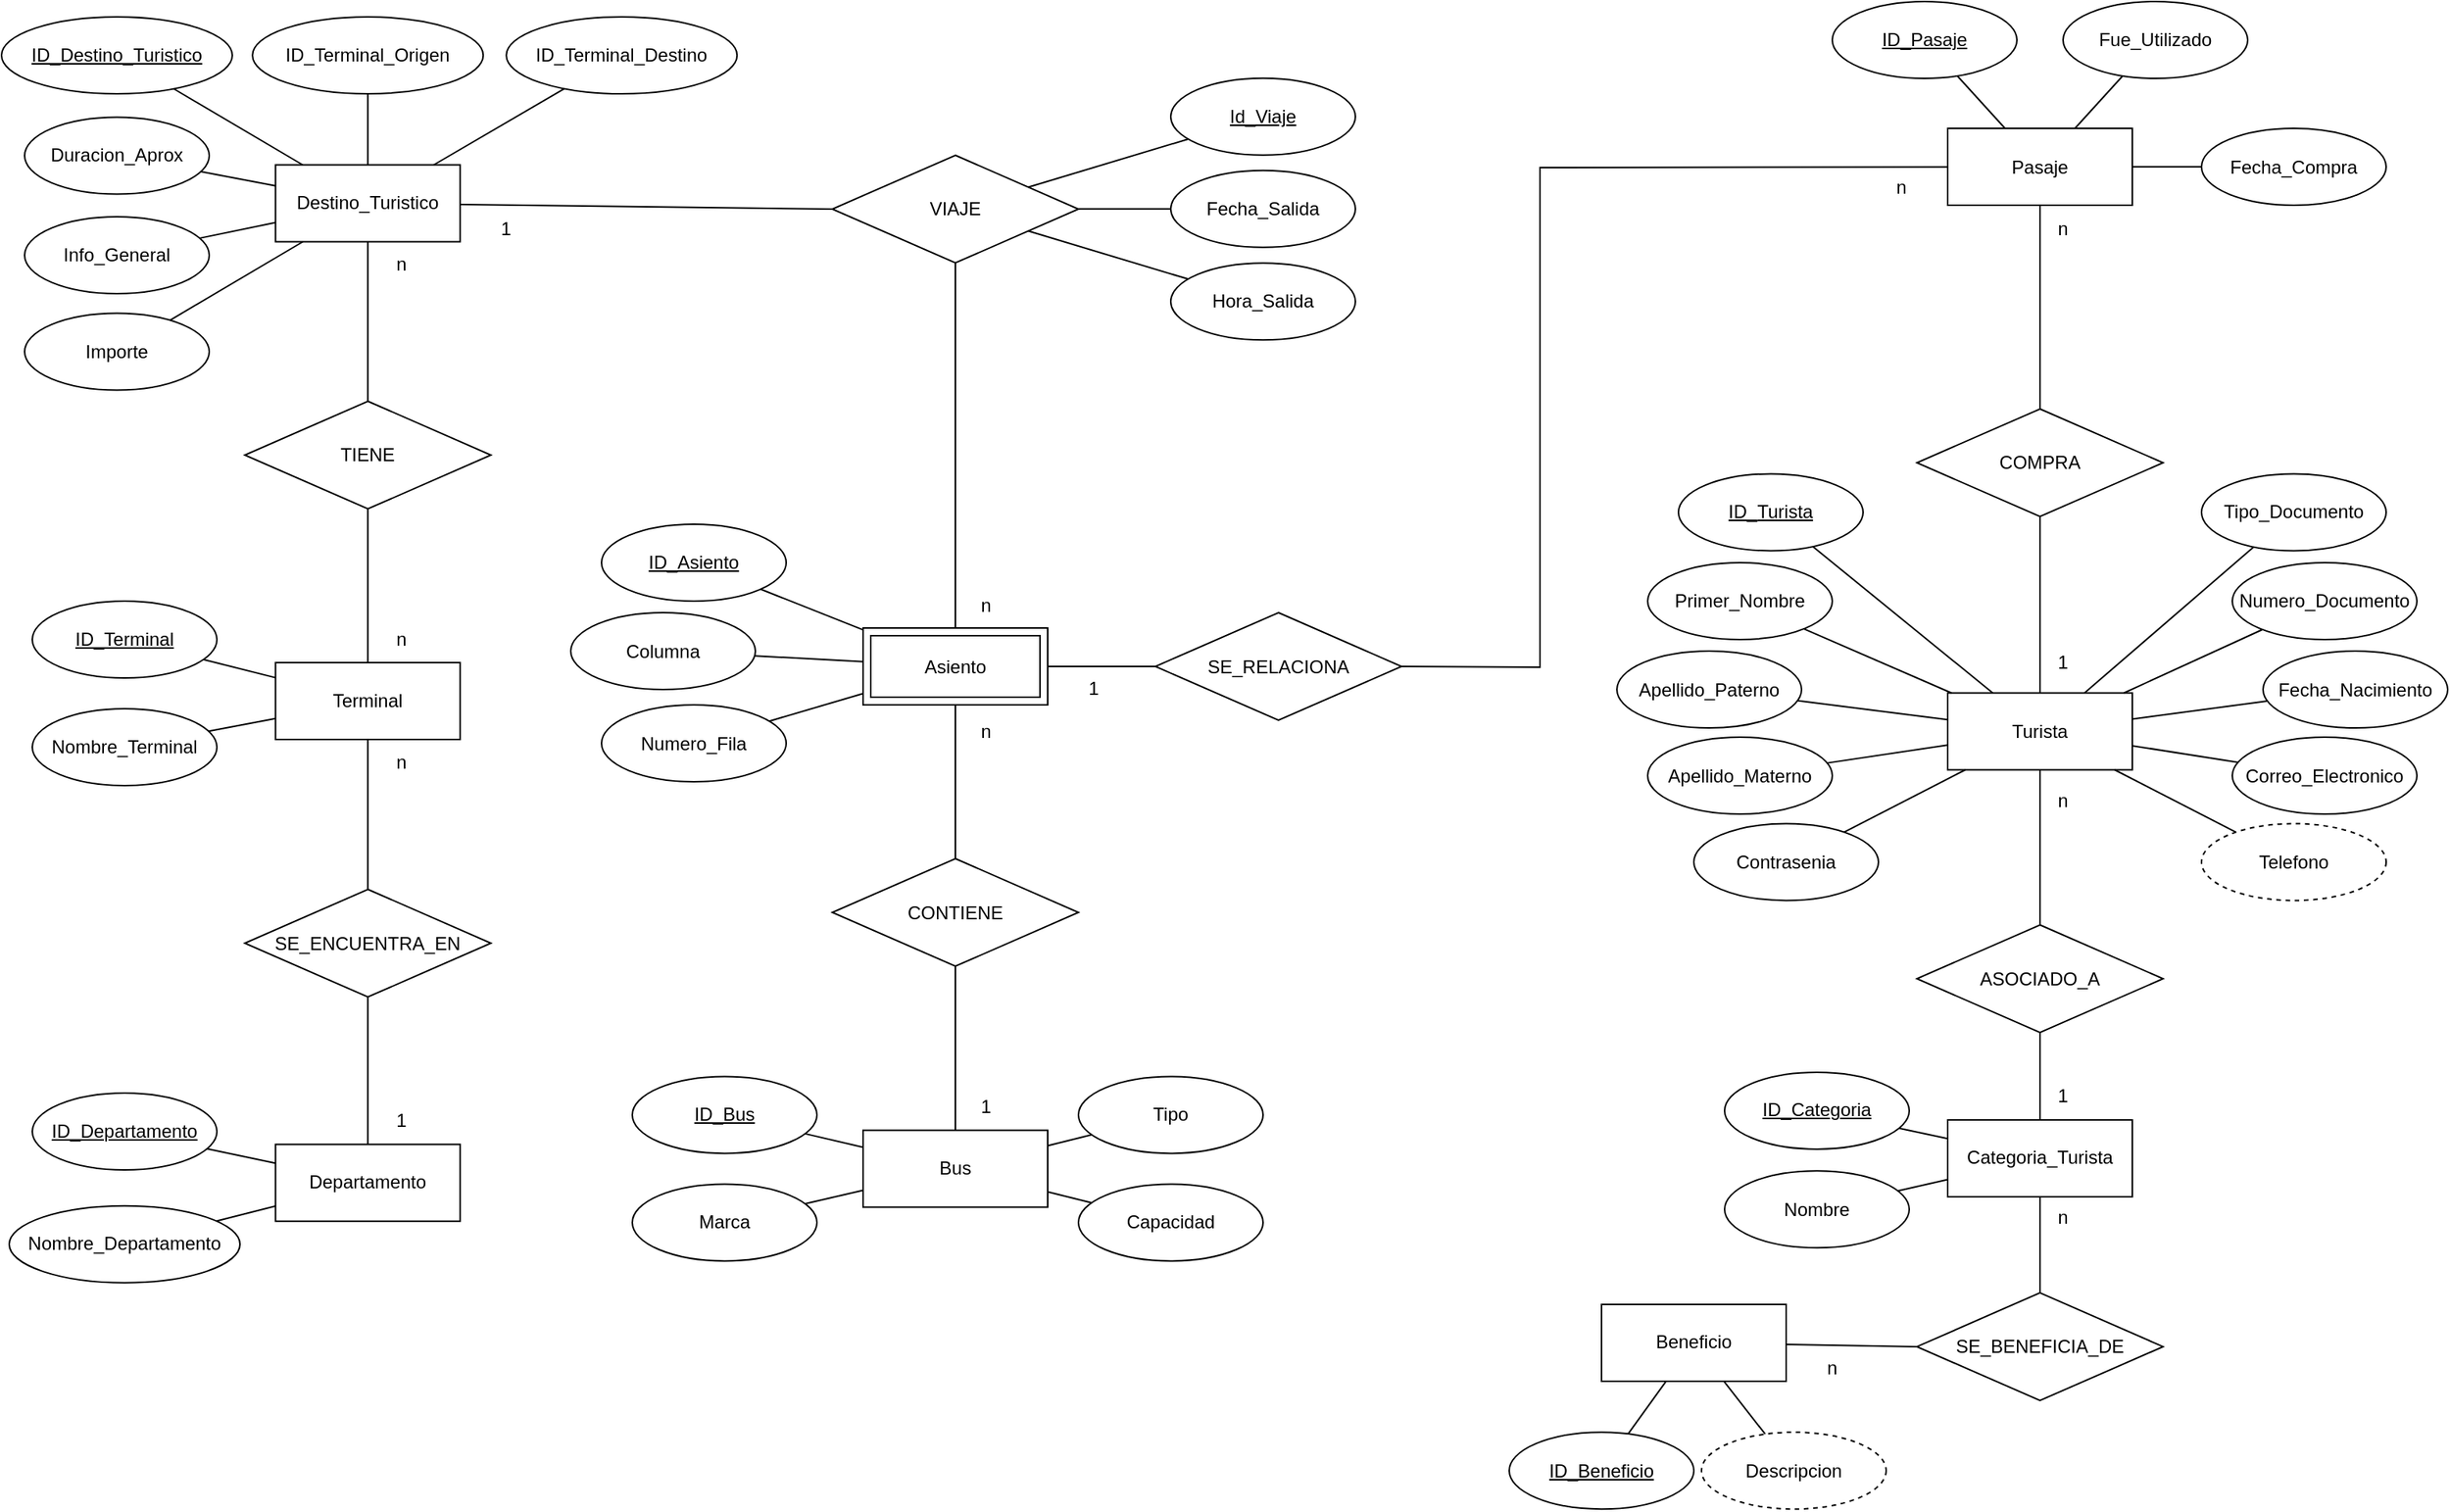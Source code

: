 <mxfile version="24.7.17">
  <diagram name="Page-1" id="mSH0QAg9bjCCCG-LfDNZ">
    <mxGraphModel dx="943" dy="1045" grid="1" gridSize="10" guides="1" tooltips="1" connect="1" arrows="1" fold="1" page="1" pageScale="1" pageWidth="850" pageHeight="1100" math="0" shadow="0">
      <root>
        <mxCell id="0" />
        <mxCell id="1" parent="0" />
        <mxCell id="GE6FvVAKaBgYsRIhtcIL-1" value="Turista" style="whiteSpace=wrap;html=1;align=center;" parent="1" vertex="1">
          <mxGeometry x="2135" y="469.75" width="120" height="50" as="geometry" />
        </mxCell>
        <mxCell id="GE6FvVAKaBgYsRIhtcIL-2" value="&lt;u&gt;ID_&lt;/u&gt;&lt;u style=&quot;background-color: initial;&quot;&gt;Turista&lt;/u&gt;" style="ellipse;whiteSpace=wrap;html=1;align=center;" parent="1" vertex="1">
          <mxGeometry x="1960" y="327.25" width="120" height="50" as="geometry" />
        </mxCell>
        <mxCell id="GE6FvVAKaBgYsRIhtcIL-3" value="" style="endArrow=none;html=1;rounded=0;" parent="1" source="GE6FvVAKaBgYsRIhtcIL-1" target="GE6FvVAKaBgYsRIhtcIL-2" edge="1">
          <mxGeometry width="50" height="50" relative="1" as="geometry">
            <mxPoint x="2000" y="577.25" as="sourcePoint" />
            <mxPoint x="2050" y="527.25" as="targetPoint" />
          </mxGeometry>
        </mxCell>
        <mxCell id="GE6FvVAKaBgYsRIhtcIL-4" value="Primer_Nombre" style="ellipse;whiteSpace=wrap;html=1;align=center;" parent="1" vertex="1">
          <mxGeometry x="1940" y="385" width="120" height="50" as="geometry" />
        </mxCell>
        <mxCell id="GE6FvVAKaBgYsRIhtcIL-5" value="" style="endArrow=none;html=1;rounded=0;" parent="1" source="GE6FvVAKaBgYsRIhtcIL-4" target="GE6FvVAKaBgYsRIhtcIL-1" edge="1">
          <mxGeometry width="50" height="50" relative="1" as="geometry">
            <mxPoint x="2030" y="617.25" as="sourcePoint" />
            <mxPoint x="2080" y="567.25" as="targetPoint" />
          </mxGeometry>
        </mxCell>
        <mxCell id="GE6FvVAKaBgYsRIhtcIL-6" value="Apellido_Paterno" style="ellipse;whiteSpace=wrap;html=1;align=center;" parent="1" vertex="1">
          <mxGeometry x="1920" y="442.5" width="120" height="50" as="geometry" />
        </mxCell>
        <mxCell id="GE6FvVAKaBgYsRIhtcIL-7" value="" style="endArrow=none;html=1;rounded=0;" parent="1" source="GE6FvVAKaBgYsRIhtcIL-6" target="GE6FvVAKaBgYsRIhtcIL-1" edge="1">
          <mxGeometry width="50" height="50" relative="1" as="geometry">
            <mxPoint x="2030" y="747.25" as="sourcePoint" />
            <mxPoint x="2160" y="656.25" as="targetPoint" />
          </mxGeometry>
        </mxCell>
        <mxCell id="GE6FvVAKaBgYsRIhtcIL-8" value="&lt;span style=&quot;background-color: initial;&quot;&gt;Apellido_Materno&lt;/span&gt;" style="ellipse;whiteSpace=wrap;html=1;align=center;" parent="1" vertex="1">
          <mxGeometry x="1940" y="498.5" width="120" height="50" as="geometry" />
        </mxCell>
        <mxCell id="GE6FvVAKaBgYsRIhtcIL-9" value="" style="endArrow=none;html=1;rounded=0;" parent="1" source="GE6FvVAKaBgYsRIhtcIL-8" target="GE6FvVAKaBgYsRIhtcIL-1" edge="1">
          <mxGeometry width="50" height="50" relative="1" as="geometry">
            <mxPoint x="2030" y="797.25" as="sourcePoint" />
            <mxPoint x="2160" y="590.25" as="targetPoint" />
          </mxGeometry>
        </mxCell>
        <mxCell id="GE6FvVAKaBgYsRIhtcIL-10" value="&lt;span style=&quot;background-color: initial;&quot;&gt;Tipo_Documento&lt;/span&gt;" style="ellipse;whiteSpace=wrap;html=1;align=center;" parent="1" vertex="1">
          <mxGeometry x="2300" y="327.25" width="120" height="50" as="geometry" />
        </mxCell>
        <mxCell id="GE6FvVAKaBgYsRIhtcIL-11" value="" style="endArrow=none;html=1;rounded=0;" parent="1" source="GE6FvVAKaBgYsRIhtcIL-10" target="GE6FvVAKaBgYsRIhtcIL-1" edge="1">
          <mxGeometry width="50" height="50" relative="1" as="geometry">
            <mxPoint x="2030" y="851.25" as="sourcePoint" />
            <mxPoint x="2160" y="607.25" as="targetPoint" />
          </mxGeometry>
        </mxCell>
        <mxCell id="GE6FvVAKaBgYsRIhtcIL-12" value="&lt;span style=&quot;background-color: initial;&quot;&gt;Numero_&lt;/span&gt;&lt;span style=&quot;background-color: initial;&quot;&gt;Documento&lt;/span&gt;" style="ellipse;whiteSpace=wrap;html=1;align=center;" parent="1" vertex="1">
          <mxGeometry x="2320" y="385" width="120" height="50" as="geometry" />
        </mxCell>
        <mxCell id="GE6FvVAKaBgYsRIhtcIL-13" value="" style="endArrow=none;html=1;rounded=0;" parent="1" source="GE6FvVAKaBgYsRIhtcIL-12" target="GE6FvVAKaBgYsRIhtcIL-1" edge="1">
          <mxGeometry width="50" height="50" relative="1" as="geometry">
            <mxPoint x="2040" y="911.25" as="sourcePoint" />
            <mxPoint x="2187" y="617.25" as="targetPoint" />
          </mxGeometry>
        </mxCell>
        <mxCell id="GE6FvVAKaBgYsRIhtcIL-14" value="Fecha_Nacimiento" style="ellipse;whiteSpace=wrap;html=1;align=center;" parent="1" vertex="1">
          <mxGeometry x="2340" y="442.5" width="120" height="50" as="geometry" />
        </mxCell>
        <mxCell id="GE6FvVAKaBgYsRIhtcIL-15" value="" style="endArrow=none;html=1;rounded=0;" parent="1" source="GE6FvVAKaBgYsRIhtcIL-14" target="GE6FvVAKaBgYsRIhtcIL-1" edge="1">
          <mxGeometry width="50" height="50" relative="1" as="geometry">
            <mxPoint x="2060" y="971.25" as="sourcePoint" />
            <mxPoint x="2209" y="617.25" as="targetPoint" />
          </mxGeometry>
        </mxCell>
        <mxCell id="GE6FvVAKaBgYsRIhtcIL-16" value="" style="endArrow=none;html=1;rounded=0;" parent="1" source="GE6FvVAKaBgYsRIhtcIL-17" target="GE6FvVAKaBgYsRIhtcIL-1" edge="1">
          <mxGeometry width="50" height="50" relative="1" as="geometry">
            <mxPoint x="2130" y="762.25" as="sourcePoint" />
            <mxPoint x="2263" y="567.25" as="targetPoint" />
          </mxGeometry>
        </mxCell>
        <mxCell id="GE6FvVAKaBgYsRIhtcIL-17" value="Correo_&lt;span style=&quot;background-color: initial;&quot;&gt;Electronico&lt;/span&gt;" style="ellipse;whiteSpace=wrap;html=1;align=center;" parent="1" vertex="1">
          <mxGeometry x="2320" y="498.5" width="120" height="50" as="geometry" />
        </mxCell>
        <mxCell id="GE6FvVAKaBgYsRIhtcIL-19" value="" style="endArrow=none;html=1;rounded=0;" parent="1" source="GE6FvVAKaBgYsRIhtcIL-20" target="GE6FvVAKaBgYsRIhtcIL-1" edge="1">
          <mxGeometry width="50" height="50" relative="1" as="geometry">
            <mxPoint x="2170" y="862.25" as="sourcePoint" />
            <mxPoint x="2229.294" y="557.25" as="targetPoint" />
          </mxGeometry>
        </mxCell>
        <mxCell id="GE6FvVAKaBgYsRIhtcIL-20" value="Contrasenia" style="ellipse;whiteSpace=wrap;html=1;align=center;" parent="1" vertex="1">
          <mxGeometry x="1970" y="554.75" width="120" height="50" as="geometry" />
        </mxCell>
        <mxCell id="GE6FvVAKaBgYsRIhtcIL-22" value="Pasaje" style="whiteSpace=wrap;html=1;align=center;" parent="1" vertex="1">
          <mxGeometry x="2135" y="102.5" width="120" height="50" as="geometry" />
        </mxCell>
        <mxCell id="GE6FvVAKaBgYsRIhtcIL-24" value="&lt;u&gt;ID_Pasaje&lt;/u&gt;" style="ellipse;whiteSpace=wrap;html=1;align=center;" parent="1" vertex="1">
          <mxGeometry x="2060" y="20" width="120" height="50" as="geometry" />
        </mxCell>
        <mxCell id="GE6FvVAKaBgYsRIhtcIL-25" value="" style="endArrow=none;html=1;rounded=0;" parent="1" source="GE6FvVAKaBgYsRIhtcIL-22" target="GE6FvVAKaBgYsRIhtcIL-24" edge="1">
          <mxGeometry width="50" height="50" relative="1" as="geometry">
            <mxPoint x="2087.5" y="150" as="sourcePoint" />
            <mxPoint x="1930.5" y="160" as="targetPoint" />
          </mxGeometry>
        </mxCell>
        <mxCell id="GE6FvVAKaBgYsRIhtcIL-28" value="Fue_Utilizado" style="ellipse;whiteSpace=wrap;html=1;align=center;" parent="1" vertex="1">
          <mxGeometry x="2210" y="20" width="120" height="50" as="geometry" />
        </mxCell>
        <mxCell id="GE6FvVAKaBgYsRIhtcIL-29" value="" style="endArrow=none;html=1;rounded=0;" parent="1" source="GE6FvVAKaBgYsRIhtcIL-22" target="GE6FvVAKaBgYsRIhtcIL-28" edge="1">
          <mxGeometry width="50" height="50" relative="1" as="geometry">
            <mxPoint x="2175.5" y="188" as="sourcePoint" />
            <mxPoint x="1900.5" y="340" as="targetPoint" />
          </mxGeometry>
        </mxCell>
        <mxCell id="GE6FvVAKaBgYsRIhtcIL-36" value="Destino_Turistico" style="whiteSpace=wrap;html=1;align=center;" parent="1" vertex="1">
          <mxGeometry x="1048.11" y="126.25" width="120" height="50" as="geometry" />
        </mxCell>
        <mxCell id="GE6FvVAKaBgYsRIhtcIL-37" value="&lt;u&gt;ID_Destino_Turistico&lt;/u&gt;" style="ellipse;whiteSpace=wrap;html=1;align=center;" parent="1" vertex="1">
          <mxGeometry x="870.0" y="30" width="150" height="50" as="geometry" />
        </mxCell>
        <mxCell id="GE6FvVAKaBgYsRIhtcIL-38" value="" style="endArrow=none;html=1;rounded=0;" parent="1" source="GE6FvVAKaBgYsRIhtcIL-36" target="GE6FvVAKaBgYsRIhtcIL-37" edge="1">
          <mxGeometry width="50" height="50" relative="1" as="geometry">
            <mxPoint x="1156.395" y="273.75" as="sourcePoint" />
            <mxPoint x="1078.11" y="393.75" as="targetPoint" />
          </mxGeometry>
        </mxCell>
        <mxCell id="GE6FvVAKaBgYsRIhtcIL-39" value="ID_Terminal_Origen" style="ellipse;whiteSpace=wrap;html=1;align=center;" parent="1" vertex="1">
          <mxGeometry x="1033.11" y="30" width="150" height="50" as="geometry" />
        </mxCell>
        <mxCell id="GE6FvVAKaBgYsRIhtcIL-40" value="" style="endArrow=none;html=1;rounded=0;" parent="1" source="GE6FvVAKaBgYsRIhtcIL-36" target="GE6FvVAKaBgYsRIhtcIL-39" edge="1">
          <mxGeometry width="50" height="50" relative="1" as="geometry">
            <mxPoint x="1216.11" y="363.75" as="sourcePoint" />
            <mxPoint x="908.11" y="698.75" as="targetPoint" />
          </mxGeometry>
        </mxCell>
        <mxCell id="GE6FvVAKaBgYsRIhtcIL-41" value="ID_Terminal_Destino" style="ellipse;whiteSpace=wrap;html=1;align=center;" parent="1" vertex="1">
          <mxGeometry x="1198.11" y="30" width="150" height="50" as="geometry" />
        </mxCell>
        <mxCell id="GE6FvVAKaBgYsRIhtcIL-42" value="" style="endArrow=none;html=1;rounded=0;" parent="1" source="GE6FvVAKaBgYsRIhtcIL-36" target="GE6FvVAKaBgYsRIhtcIL-41" edge="1">
          <mxGeometry width="50" height="50" relative="1" as="geometry">
            <mxPoint x="1088.11" y="341.75" as="sourcePoint" />
            <mxPoint x="908.11" y="753.75" as="targetPoint" />
          </mxGeometry>
        </mxCell>
        <mxCell id="GE6FvVAKaBgYsRIhtcIL-43" value="Importe" style="ellipse;whiteSpace=wrap;html=1;align=center;" parent="1" vertex="1">
          <mxGeometry x="885.0" y="222.75" width="120" height="50" as="geometry" />
        </mxCell>
        <mxCell id="GE6FvVAKaBgYsRIhtcIL-44" value="" style="endArrow=none;html=1;rounded=0;" parent="1" source="GE6FvVAKaBgYsRIhtcIL-36" target="GE6FvVAKaBgYsRIhtcIL-43" edge="1">
          <mxGeometry width="50" height="50" relative="1" as="geometry">
            <mxPoint x="1098.11" y="363.75" as="sourcePoint" />
            <mxPoint x="918.11" y="813.75" as="targetPoint" />
          </mxGeometry>
        </mxCell>
        <mxCell id="GE6FvVAKaBgYsRIhtcIL-47" value="Hora_Salida" style="ellipse;whiteSpace=wrap;html=1;align=center;" parent="1" vertex="1">
          <mxGeometry x="1630" y="190.13" width="120" height="50" as="geometry" />
        </mxCell>
        <mxCell id="GE6FvVAKaBgYsRIhtcIL-48" value="" style="endArrow=none;html=1;rounded=0;" parent="1" source="GE6FvVAKaBgYsRIhtcIL-98" target="GE6FvVAKaBgYsRIhtcIL-47" edge="1">
          <mxGeometry width="50" height="50" relative="1" as="geometry">
            <mxPoint x="1477" y="497" as="sourcePoint" />
            <mxPoint x="1320" y="997.0" as="targetPoint" />
          </mxGeometry>
        </mxCell>
        <mxCell id="GE6FvVAKaBgYsRIhtcIL-49" value="Duracion_Aprox" style="ellipse;whiteSpace=wrap;html=1;align=center;" parent="1" vertex="1">
          <mxGeometry x="885.0" y="95.25" width="120" height="50" as="geometry" />
        </mxCell>
        <mxCell id="GE6FvVAKaBgYsRIhtcIL-50" value="" style="endArrow=none;html=1;rounded=0;" parent="1" source="GE6FvVAKaBgYsRIhtcIL-36" target="GE6FvVAKaBgYsRIhtcIL-49" edge="1">
          <mxGeometry width="50" height="50" relative="1" as="geometry">
            <mxPoint x="1075.11" y="493.75" as="sourcePoint" />
            <mxPoint x="918.11" y="993.75" as="targetPoint" />
          </mxGeometry>
        </mxCell>
        <mxCell id="GE6FvVAKaBgYsRIhtcIL-51" value="Info_General" style="ellipse;whiteSpace=wrap;html=1;align=center;" parent="1" vertex="1">
          <mxGeometry x="885.0" y="160" width="120" height="50" as="geometry" />
        </mxCell>
        <mxCell id="GE6FvVAKaBgYsRIhtcIL-52" value="" style="endArrow=none;html=1;rounded=0;" parent="1" source="GE6FvVAKaBgYsRIhtcIL-36" target="GE6FvVAKaBgYsRIhtcIL-51" edge="1">
          <mxGeometry width="50" height="50" relative="1" as="geometry">
            <mxPoint x="1075.11" y="553.75" as="sourcePoint" />
            <mxPoint x="918.11" y="1053.75" as="targetPoint" />
          </mxGeometry>
        </mxCell>
        <mxCell id="GE6FvVAKaBgYsRIhtcIL-53" value="" style="endArrow=none;html=1;rounded=0;" parent="1" source="GE6FvVAKaBgYsRIhtcIL-98" target="GE6FvVAKaBgYsRIhtcIL-45" edge="1">
          <mxGeometry width="50" height="50" relative="1" as="geometry">
            <mxPoint x="1450" y="377" as="sourcePoint" />
            <mxPoint x="1599" y="667" as="targetPoint" />
          </mxGeometry>
        </mxCell>
        <mxCell id="GE6FvVAKaBgYsRIhtcIL-45" value="Fecha_Salida" style="ellipse;whiteSpace=wrap;html=1;align=center;" parent="1" vertex="1">
          <mxGeometry x="1630" y="129.88" width="120" height="50" as="geometry" />
        </mxCell>
        <mxCell id="GE6FvVAKaBgYsRIhtcIL-54" value="Bus" style="whiteSpace=wrap;html=1;align=center;" parent="1" vertex="1">
          <mxGeometry x="1430" y="754.22" width="120" height="50" as="geometry" />
        </mxCell>
        <mxCell id="GE6FvVAKaBgYsRIhtcIL-55" value="&lt;u&gt;ID_Bus&lt;br&gt;&lt;/u&gt;" style="ellipse;whiteSpace=wrap;html=1;align=center;" parent="1" vertex="1">
          <mxGeometry x="1280" y="719.22" width="120" height="50" as="geometry" />
        </mxCell>
        <mxCell id="GE6FvVAKaBgYsRIhtcIL-56" value="" style="endArrow=none;html=1;rounded=0;" parent="1" source="GE6FvVAKaBgYsRIhtcIL-54" target="GE6FvVAKaBgYsRIhtcIL-55" edge="1">
          <mxGeometry width="50" height="50" relative="1" as="geometry">
            <mxPoint x="1700" y="1247.22" as="sourcePoint" />
            <mxPoint x="1701" y="1367.22" as="targetPoint" />
          </mxGeometry>
        </mxCell>
        <mxCell id="GE6FvVAKaBgYsRIhtcIL-57" value="Marca" style="ellipse;whiteSpace=wrap;html=1;align=center;" parent="1" vertex="1">
          <mxGeometry x="1280" y="789.22" width="120" height="50" as="geometry" />
        </mxCell>
        <mxCell id="GE6FvVAKaBgYsRIhtcIL-58" value="" style="endArrow=none;html=1;rounded=0;" parent="1" source="GE6FvVAKaBgYsRIhtcIL-54" target="GE6FvVAKaBgYsRIhtcIL-57" edge="1">
          <mxGeometry width="50" height="50" relative="1" as="geometry">
            <mxPoint x="1740" y="1306.72" as="sourcePoint" />
            <mxPoint x="1670" y="2074.72" as="targetPoint" />
          </mxGeometry>
        </mxCell>
        <mxCell id="GE6FvVAKaBgYsRIhtcIL-59" value="Tipo" style="ellipse;whiteSpace=wrap;html=1;align=center;" parent="1" vertex="1">
          <mxGeometry x="1570" y="719.22" width="120" height="50" as="geometry" />
        </mxCell>
        <mxCell id="GE6FvVAKaBgYsRIhtcIL-60" value="" style="endArrow=none;html=1;rounded=0;" parent="1" source="GE6FvVAKaBgYsRIhtcIL-54" target="GE6FvVAKaBgYsRIhtcIL-59" edge="1">
          <mxGeometry width="50" height="50" relative="1" as="geometry">
            <mxPoint x="1619" y="1269.72" as="sourcePoint" />
            <mxPoint x="1619" y="2129.72" as="targetPoint" />
          </mxGeometry>
        </mxCell>
        <mxCell id="GE6FvVAKaBgYsRIhtcIL-61" value="Capacidad" style="ellipse;whiteSpace=wrap;html=1;align=center;" parent="1" vertex="1">
          <mxGeometry x="1570" y="789.22" width="120" height="50" as="geometry" />
        </mxCell>
        <mxCell id="GE6FvVAKaBgYsRIhtcIL-62" value="" style="endArrow=none;html=1;rounded=0;" parent="1" source="GE6FvVAKaBgYsRIhtcIL-54" target="GE6FvVAKaBgYsRIhtcIL-61" edge="1">
          <mxGeometry width="50" height="50" relative="1" as="geometry">
            <mxPoint x="1516.5" y="1239.72" as="sourcePoint" />
            <mxPoint x="1638.893" y="1294.786" as="targetPoint" />
          </mxGeometry>
        </mxCell>
        <mxCell id="GE6FvVAKaBgYsRIhtcIL-70" value="Departamento" style="whiteSpace=wrap;html=1;align=center;" parent="1" vertex="1">
          <mxGeometry x="1048.11" y="763.36" width="120" height="50" as="geometry" />
        </mxCell>
        <mxCell id="GE6FvVAKaBgYsRIhtcIL-71" value="&lt;u&gt;ID_Departamento&lt;/u&gt;" style="ellipse;whiteSpace=wrap;html=1;align=center;" parent="1" vertex="1">
          <mxGeometry x="890" y="730" width="120" height="50" as="geometry" />
        </mxCell>
        <mxCell id="GE6FvVAKaBgYsRIhtcIL-72" value="" style="endArrow=none;html=1;rounded=0;" parent="1" source="GE6FvVAKaBgYsRIhtcIL-70" target="GE6FvVAKaBgYsRIhtcIL-71" edge="1">
          <mxGeometry width="50" height="50" relative="1" as="geometry">
            <mxPoint x="893" y="1093.61" as="sourcePoint" />
            <mxPoint x="640" y="1188.61" as="targetPoint" />
          </mxGeometry>
        </mxCell>
        <mxCell id="GE6FvVAKaBgYsRIhtcIL-73" value="Nombre_Departamento" style="ellipse;whiteSpace=wrap;html=1;align=center;" parent="1" vertex="1">
          <mxGeometry x="875" y="803.36" width="150" height="50" as="geometry" />
        </mxCell>
        <mxCell id="GE6FvVAKaBgYsRIhtcIL-74" value="" style="endArrow=none;html=1;rounded=0;" parent="1" source="GE6FvVAKaBgYsRIhtcIL-70" target="GE6FvVAKaBgYsRIhtcIL-73" edge="1">
          <mxGeometry width="50" height="50" relative="1" as="geometry">
            <mxPoint x="935" y="1176.11" as="sourcePoint" />
            <mxPoint x="948.893" y="1246.176" as="targetPoint" />
          </mxGeometry>
        </mxCell>
        <mxCell id="GE6FvVAKaBgYsRIhtcIL-75" value="Terminal" style="whiteSpace=wrap;html=1;align=center;" parent="1" vertex="1">
          <mxGeometry x="1048.11" y="450" width="120" height="50" as="geometry" />
        </mxCell>
        <mxCell id="GE6FvVAKaBgYsRIhtcIL-76" value="&lt;u&gt;ID_Terminal&lt;/u&gt;" style="ellipse;whiteSpace=wrap;html=1;align=center;" parent="1" vertex="1">
          <mxGeometry x="890" y="410" width="120" height="50" as="geometry" />
        </mxCell>
        <mxCell id="GE6FvVAKaBgYsRIhtcIL-77" value="" style="endArrow=none;html=1;rounded=0;" parent="1" source="GE6FvVAKaBgYsRIhtcIL-75" target="GE6FvVAKaBgYsRIhtcIL-76" edge="1">
          <mxGeometry width="50" height="50" relative="1" as="geometry">
            <mxPoint x="1210" y="937.25" as="sourcePoint" />
            <mxPoint x="900" y="985.25" as="targetPoint" />
          </mxGeometry>
        </mxCell>
        <mxCell id="GE6FvVAKaBgYsRIhtcIL-80" value="Nombre_Terminal" style="ellipse;whiteSpace=wrap;html=1;align=center;" parent="1" vertex="1">
          <mxGeometry x="890" y="480" width="120" height="50" as="geometry" />
        </mxCell>
        <mxCell id="GE6FvVAKaBgYsRIhtcIL-81" value="" style="endArrow=none;html=1;rounded=0;" parent="1" source="GE6FvVAKaBgYsRIhtcIL-75" target="GE6FvVAKaBgYsRIhtcIL-80" edge="1">
          <mxGeometry width="50" height="50" relative="1" as="geometry">
            <mxPoint x="1330" y="897.75" as="sourcePoint" />
            <mxPoint x="1284.893" y="1035.316" as="targetPoint" />
          </mxGeometry>
        </mxCell>
        <mxCell id="GE6FvVAKaBgYsRIhtcIL-82" value="COMPRA" style="shape=rhombus;perimeter=rhombusPerimeter;whiteSpace=wrap;html=1;align=center;" parent="1" vertex="1">
          <mxGeometry x="2115" y="285" width="160" height="70" as="geometry" />
        </mxCell>
        <mxCell id="GE6FvVAKaBgYsRIhtcIL-85" value="" style="endArrow=none;html=1;rounded=0;entryX=0.5;entryY=1;entryDx=0;entryDy=0;" parent="1" source="GE6FvVAKaBgYsRIhtcIL-1" target="GE6FvVAKaBgYsRIhtcIL-82" edge="1">
          <mxGeometry width="50" height="50" relative="1" as="geometry">
            <mxPoint x="2330" y="647.25" as="sourcePoint" />
            <mxPoint x="2320" y="466" as="targetPoint" />
          </mxGeometry>
        </mxCell>
        <mxCell id="GE6FvVAKaBgYsRIhtcIL-86" value="" style="endArrow=none;html=1;rounded=0;exitX=0.5;exitY=0;exitDx=0;exitDy=0;" parent="1" source="GE6FvVAKaBgYsRIhtcIL-82" target="GE6FvVAKaBgYsRIhtcIL-22" edge="1">
          <mxGeometry width="50" height="50" relative="1" as="geometry">
            <mxPoint x="2717.5" y="712.5" as="sourcePoint" />
            <mxPoint x="2822.5" y="707.5" as="targetPoint" />
          </mxGeometry>
        </mxCell>
        <mxCell id="GE6FvVAKaBgYsRIhtcIL-87" value="Beneficio" style="whiteSpace=wrap;html=1;align=center;" parent="1" vertex="1">
          <mxGeometry x="1910" y="867.47" width="120" height="50" as="geometry" />
        </mxCell>
        <mxCell id="GE6FvVAKaBgYsRIhtcIL-88" value="&lt;u&gt;ID_Beneficio&lt;/u&gt;" style="ellipse;whiteSpace=wrap;html=1;align=center;" parent="1" vertex="1">
          <mxGeometry x="1850" y="950.61" width="120" height="50" as="geometry" />
        </mxCell>
        <mxCell id="GE6FvVAKaBgYsRIhtcIL-89" value="" style="endArrow=none;html=1;rounded=0;" parent="1" source="GE6FvVAKaBgYsRIhtcIL-87" target="GE6FvVAKaBgYsRIhtcIL-88" edge="1">
          <mxGeometry width="50" height="50" relative="1" as="geometry">
            <mxPoint x="2236" y="946.61" as="sourcePoint" />
            <mxPoint x="1926" y="995.61" as="targetPoint" />
          </mxGeometry>
        </mxCell>
        <mxCell id="GE6FvVAKaBgYsRIhtcIL-91" value="" style="endArrow=none;html=1;rounded=0;" parent="1" source="GE6FvVAKaBgYsRIhtcIL-87" target="KF16L9DJjpcyJue44yk5-23" edge="1">
          <mxGeometry width="50" height="50" relative="1" as="geometry">
            <mxPoint x="2220" y="988.11" as="sourcePoint" />
            <mxPoint x="2054.948" y="942.173" as="targetPoint" />
          </mxGeometry>
        </mxCell>
        <mxCell id="GE6FvVAKaBgYsRIhtcIL-92" value="Categoria_Turista" style="whiteSpace=wrap;html=1;align=center;" parent="1" vertex="1">
          <mxGeometry x="2135" y="747.47" width="120" height="50" as="geometry" />
        </mxCell>
        <mxCell id="GE6FvVAKaBgYsRIhtcIL-93" value="Nombre" style="ellipse;whiteSpace=wrap;html=1;align=center;" parent="1" vertex="1">
          <mxGeometry x="1990" y="780.61" width="120" height="50" as="geometry" />
        </mxCell>
        <mxCell id="GE6FvVAKaBgYsRIhtcIL-94" value="" style="endArrow=none;html=1;rounded=0;" parent="1" source="GE6FvVAKaBgYsRIhtcIL-92" target="GE6FvVAKaBgYsRIhtcIL-93" edge="1">
          <mxGeometry width="50" height="50" relative="1" as="geometry">
            <mxPoint x="2240" y="630.61" as="sourcePoint" />
            <mxPoint x="2258.893" y="749.676" as="targetPoint" />
          </mxGeometry>
        </mxCell>
        <mxCell id="GE6FvVAKaBgYsRIhtcIL-95" value="ASOCIADO_A" style="shape=rhombus;perimeter=rhombusPerimeter;whiteSpace=wrap;html=1;align=center;" parent="1" vertex="1">
          <mxGeometry x="2115" y="620.61" width="160" height="70" as="geometry" />
        </mxCell>
        <mxCell id="GE6FvVAKaBgYsRIhtcIL-96" value="" style="endArrow=none;html=1;rounded=0;entryX=0.5;entryY=0;entryDx=0;entryDy=0;" parent="1" source="GE6FvVAKaBgYsRIhtcIL-1" target="GE6FvVAKaBgYsRIhtcIL-95" edge="1">
          <mxGeometry width="50" height="50" relative="1" as="geometry">
            <mxPoint x="2105" y="619.75" as="sourcePoint" />
            <mxPoint x="2275" y="679.75" as="targetPoint" />
          </mxGeometry>
        </mxCell>
        <mxCell id="GE6FvVAKaBgYsRIhtcIL-97" value="" style="endArrow=none;html=1;rounded=0;exitX=0.5;exitY=1;exitDx=0;exitDy=0;" parent="1" source="GE6FvVAKaBgYsRIhtcIL-95" target="GE6FvVAKaBgYsRIhtcIL-92" edge="1">
          <mxGeometry width="50" height="50" relative="1" as="geometry">
            <mxPoint x="2262.5" y="588.11" as="sourcePoint" />
            <mxPoint x="2301" y="510.61" as="targetPoint" />
          </mxGeometry>
        </mxCell>
        <mxCell id="GE6FvVAKaBgYsRIhtcIL-98" value="VIAJE" style="shape=rhombus;perimeter=rhombusPerimeter;whiteSpace=wrap;html=1;align=center;" parent="1" vertex="1">
          <mxGeometry x="1410" y="120" width="160" height="70" as="geometry" />
        </mxCell>
        <mxCell id="GE6FvVAKaBgYsRIhtcIL-100" value="" style="endArrow=none;html=1;rounded=0;exitX=0;exitY=0.5;exitDx=0;exitDy=0;" parent="1" source="GE6FvVAKaBgYsRIhtcIL-98" target="GE6FvVAKaBgYsRIhtcIL-36" edge="1">
          <mxGeometry width="50" height="50" relative="1" as="geometry">
            <mxPoint x="1758.5" y="640.11" as="sourcePoint" />
            <mxPoint x="1730" y="724.61" as="targetPoint" />
          </mxGeometry>
        </mxCell>
        <mxCell id="GE6FvVAKaBgYsRIhtcIL-103" value="n" style="text;html=1;align=center;verticalAlign=middle;whiteSpace=wrap;rounded=0;" parent="1" vertex="1">
          <mxGeometry x="2180" y="524.75" width="60" height="30" as="geometry" />
        </mxCell>
        <mxCell id="GE6FvVAKaBgYsRIhtcIL-104" value="1" style="text;html=1;align=center;verticalAlign=middle;whiteSpace=wrap;rounded=0;" parent="1" vertex="1">
          <mxGeometry x="2180" y="717.47" width="60" height="30" as="geometry" />
        </mxCell>
        <mxCell id="GE6FvVAKaBgYsRIhtcIL-105" value="SE_BENEFICIA_DE" style="shape=rhombus;perimeter=rhombusPerimeter;whiteSpace=wrap;html=1;align=center;" parent="1" vertex="1">
          <mxGeometry x="2115" y="859.97" width="160" height="70" as="geometry" />
        </mxCell>
        <mxCell id="GE6FvVAKaBgYsRIhtcIL-106" value="" style="endArrow=none;html=1;rounded=0;entryX=0.5;entryY=0;entryDx=0;entryDy=0;" parent="1" source="GE6FvVAKaBgYsRIhtcIL-92" target="GE6FvVAKaBgYsRIhtcIL-105" edge="1">
          <mxGeometry width="50" height="50" relative="1" as="geometry">
            <mxPoint x="2155" y="661.11" as="sourcePoint" />
            <mxPoint x="2275" y="846.11" as="targetPoint" />
          </mxGeometry>
        </mxCell>
        <mxCell id="GE6FvVAKaBgYsRIhtcIL-108" value="n" style="text;html=1;align=center;verticalAlign=middle;whiteSpace=wrap;rounded=0;" parent="1" vertex="1">
          <mxGeometry x="2180" y="796.47" width="60" height="30" as="geometry" />
        </mxCell>
        <mxCell id="GE6FvVAKaBgYsRIhtcIL-109" value="n" style="text;html=1;align=center;verticalAlign=middle;whiteSpace=wrap;rounded=0;" parent="1" vertex="1">
          <mxGeometry x="2030" y="893.97" width="60" height="30" as="geometry" />
        </mxCell>
        <mxCell id="GE6FvVAKaBgYsRIhtcIL-110" value="1" style="text;html=1;align=center;verticalAlign=middle;whiteSpace=wrap;rounded=0;" parent="1" vertex="1">
          <mxGeometry x="2180" y="434.75" width="60" height="30" as="geometry" />
        </mxCell>
        <mxCell id="GE6FvVAKaBgYsRIhtcIL-111" value="n" style="text;html=1;align=center;verticalAlign=middle;whiteSpace=wrap;rounded=0;" parent="1" vertex="1">
          <mxGeometry x="2075" y="126.25" width="60" height="30" as="geometry" />
        </mxCell>
        <mxCell id="GE6FvVAKaBgYsRIhtcIL-112" value="SE_ENCUENTRA_EN" style="shape=rhombus;perimeter=rhombusPerimeter;whiteSpace=wrap;html=1;align=center;" parent="1" vertex="1">
          <mxGeometry x="1028.11" y="597.5" width="160" height="70" as="geometry" />
        </mxCell>
        <mxCell id="GE6FvVAKaBgYsRIhtcIL-113" value="" style="endArrow=none;html=1;rounded=0;entryX=0.5;entryY=0;entryDx=0;entryDy=0;" parent="1" source="GE6FvVAKaBgYsRIhtcIL-75" target="GE6FvVAKaBgYsRIhtcIL-112" edge="1">
          <mxGeometry width="50" height="50" relative="1" as="geometry">
            <mxPoint x="656" y="941.61" as="sourcePoint" />
            <mxPoint x="881" y="1033.61" as="targetPoint" />
          </mxGeometry>
        </mxCell>
        <mxCell id="GE6FvVAKaBgYsRIhtcIL-114" value="" style="endArrow=none;html=1;rounded=0;exitX=0.5;exitY=1;exitDx=0;exitDy=0;" parent="1" source="GE6FvVAKaBgYsRIhtcIL-112" target="GE6FvVAKaBgYsRIhtcIL-70" edge="1">
          <mxGeometry width="50" height="50" relative="1" as="geometry">
            <mxPoint x="980" y="962.36" as="sourcePoint" />
            <mxPoint x="990" y="908.36" as="targetPoint" />
          </mxGeometry>
        </mxCell>
        <mxCell id="GE6FvVAKaBgYsRIhtcIL-115" value="n" style="text;html=1;align=center;verticalAlign=middle;whiteSpace=wrap;rounded=0;" parent="1" vertex="1">
          <mxGeometry x="1100" y="500" width="60" height="30" as="geometry" />
        </mxCell>
        <mxCell id="GE6FvVAKaBgYsRIhtcIL-116" value="1" style="text;html=1;align=center;verticalAlign=middle;whiteSpace=wrap;rounded=0;" parent="1" vertex="1">
          <mxGeometry x="1100" y="733.36" width="60" height="30" as="geometry" />
        </mxCell>
        <mxCell id="GE6FvVAKaBgYsRIhtcIL-135" value="" style="endArrow=none;html=1;rounded=0;" parent="1" source="GE6FvVAKaBgYsRIhtcIL-54" target="V4HeosOHNdlSo_BDMXzv-9" edge="1">
          <mxGeometry width="50" height="50" relative="1" as="geometry">
            <mxPoint x="2160" y="379.75" as="sourcePoint" />
            <mxPoint x="2020" y="180.0" as="targetPoint" />
            <Array as="points" />
          </mxGeometry>
        </mxCell>
        <mxCell id="GE6FvVAKaBgYsRIhtcIL-137" value="" style="endArrow=none;html=1;rounded=0;entryX=0.5;entryY=0;entryDx=0;entryDy=0;" parent="1" source="GE6FvVAKaBgYsRIhtcIL-138" target="V4HeosOHNdlSo_BDMXzv-9" edge="1">
          <mxGeometry width="50" height="50" relative="1" as="geometry">
            <mxPoint x="1970" y="659.75" as="sourcePoint" />
            <mxPoint x="1380" y="530" as="targetPoint" />
            <Array as="points" />
          </mxGeometry>
        </mxCell>
        <mxCell id="GE6FvVAKaBgYsRIhtcIL-138" value="Asiento" style="shape=ext;margin=3;double=1;whiteSpace=wrap;html=1;align=center;" parent="1" vertex="1">
          <mxGeometry x="1430" y="427.5" width="120" height="50" as="geometry" />
        </mxCell>
        <mxCell id="GE6FvVAKaBgYsRIhtcIL-141" value="Numero_Fila" style="ellipse;whiteSpace=wrap;html=1;align=center;" parent="1" vertex="1">
          <mxGeometry x="1260" y="477.5" width="120" height="50" as="geometry" />
        </mxCell>
        <mxCell id="GE6FvVAKaBgYsRIhtcIL-142" value="" style="endArrow=none;html=1;rounded=0;" parent="1" source="GE6FvVAKaBgYsRIhtcIL-138" target="GE6FvVAKaBgYsRIhtcIL-141" edge="1">
          <mxGeometry width="50" height="50" relative="1" as="geometry">
            <mxPoint x="1355" y="822.25" as="sourcePoint" />
            <mxPoint x="1453.893" y="899.066" as="targetPoint" />
          </mxGeometry>
        </mxCell>
        <mxCell id="GE6FvVAKaBgYsRIhtcIL-145" value="Columna" style="ellipse;whiteSpace=wrap;html=1;align=center;" parent="1" vertex="1">
          <mxGeometry x="1240" y="417.5" width="120" height="50" as="geometry" />
        </mxCell>
        <mxCell id="GE6FvVAKaBgYsRIhtcIL-146" value="" style="endArrow=none;html=1;rounded=0;" parent="1" source="GE6FvVAKaBgYsRIhtcIL-138" target="GE6FvVAKaBgYsRIhtcIL-145" edge="1">
          <mxGeometry width="50" height="50" relative="1" as="geometry">
            <mxPoint x="1395" y="876.25" as="sourcePoint" />
            <mxPoint x="1453.893" y="958.316" as="targetPoint" />
          </mxGeometry>
        </mxCell>
        <mxCell id="V4HeosOHNdlSo_BDMXzv-9" value="CONTIENE" style="shape=rhombus;perimeter=rhombusPerimeter;whiteSpace=wrap;html=1;align=center;" parent="1" vertex="1">
          <mxGeometry x="1410" y="577.5" width="160" height="70" as="geometry" />
        </mxCell>
        <mxCell id="V4HeosOHNdlSo_BDMXzv-12" value="1" style="text;html=1;align=center;verticalAlign=middle;whiteSpace=wrap;rounded=0;" parent="1" vertex="1">
          <mxGeometry x="1168.11" y="153" width="60" height="30" as="geometry" />
        </mxCell>
        <mxCell id="V4HeosOHNdlSo_BDMXzv-21" value="" style="endArrow=none;html=1;rounded=0;" parent="1" source="KF16L9DJjpcyJue44yk5-22" target="GE6FvVAKaBgYsRIhtcIL-1" edge="1">
          <mxGeometry width="50" height="50" relative="1" as="geometry">
            <mxPoint x="2031.245" y="611.208" as="sourcePoint" />
            <mxPoint x="2492" y="731" as="targetPoint" />
          </mxGeometry>
        </mxCell>
        <mxCell id="V4HeosOHNdlSo_BDMXzv-24" value="&lt;u&gt;ID_Categoria&lt;/u&gt;" style="ellipse;whiteSpace=wrap;html=1;align=center;" parent="1" vertex="1">
          <mxGeometry x="1990" y="716.47" width="120" height="50" as="geometry" />
        </mxCell>
        <mxCell id="V4HeosOHNdlSo_BDMXzv-25" value="" style="endArrow=none;html=1;rounded=0;" parent="1" source="GE6FvVAKaBgYsRIhtcIL-92" target="V4HeosOHNdlSo_BDMXzv-24" edge="1">
          <mxGeometry width="50" height="50" relative="1" as="geometry">
            <mxPoint x="2110" y="690.61" as="sourcePoint" />
            <mxPoint x="1931" y="764.11" as="targetPoint" />
          </mxGeometry>
        </mxCell>
        <mxCell id="KF16L9DJjpcyJue44yk5-5" value="TIENE" style="shape=rhombus;perimeter=rhombusPerimeter;whiteSpace=wrap;html=1;align=center;" parent="1" vertex="1">
          <mxGeometry x="1028.11" y="280" width="160" height="70" as="geometry" />
        </mxCell>
        <mxCell id="KF16L9DJjpcyJue44yk5-6" value="" style="endArrow=none;html=1;rounded=0;exitX=0.5;exitY=0;exitDx=0;exitDy=0;" parent="1" source="KF16L9DJjpcyJue44yk5-5" target="GE6FvVAKaBgYsRIhtcIL-36" edge="1">
          <mxGeometry width="50" height="50" relative="1" as="geometry">
            <mxPoint x="1060" y="846.86" as="sourcePoint" />
            <mxPoint x="1110" y="796.86" as="targetPoint" />
          </mxGeometry>
        </mxCell>
        <mxCell id="KF16L9DJjpcyJue44yk5-7" value="" style="endArrow=none;html=1;rounded=0;entryX=0.5;entryY=1;entryDx=0;entryDy=0;" parent="1" source="GE6FvVAKaBgYsRIhtcIL-75" target="KF16L9DJjpcyJue44yk5-5" edge="1">
          <mxGeometry width="50" height="50" relative="1" as="geometry">
            <mxPoint x="1110" y="787.36" as="sourcePoint" />
            <mxPoint x="1160" y="829.86" as="targetPoint" />
          </mxGeometry>
        </mxCell>
        <mxCell id="KF16L9DJjpcyJue44yk5-8" value="&lt;u&gt;Id_Viaje&lt;/u&gt;" style="ellipse;whiteSpace=wrap;html=1;align=center;" parent="1" vertex="1">
          <mxGeometry x="1630" y="69.88" width="120" height="50" as="geometry" />
        </mxCell>
        <mxCell id="KF16L9DJjpcyJue44yk5-9" value="" style="endArrow=none;html=1;rounded=0;" parent="1" source="GE6FvVAKaBgYsRIhtcIL-98" target="KF16L9DJjpcyJue44yk5-8" edge="1">
          <mxGeometry width="50" height="50" relative="1" as="geometry">
            <mxPoint x="1060" y="173.75" as="sourcePoint" />
            <mxPoint x="1110" y="123.75" as="targetPoint" />
          </mxGeometry>
        </mxCell>
        <mxCell id="KF16L9DJjpcyJue44yk5-11" value="SE_RELACIONA" style="shape=rhombus;perimeter=rhombusPerimeter;whiteSpace=wrap;html=1;align=center;" parent="1" vertex="1">
          <mxGeometry x="1620" y="417.5" width="160" height="70" as="geometry" />
        </mxCell>
        <mxCell id="KF16L9DJjpcyJue44yk5-13" value="" style="endArrow=none;html=1;rounded=0;entryX=0;entryY=0.5;entryDx=0;entryDy=0;" parent="1" source="GE6FvVAKaBgYsRIhtcIL-138" target="KF16L9DJjpcyJue44yk5-11" edge="1">
          <mxGeometry width="50" height="50" relative="1" as="geometry">
            <mxPoint x="1373.425" y="451.987" as="sourcePoint" />
            <mxPoint x="1120" y="463" as="targetPoint" />
          </mxGeometry>
        </mxCell>
        <mxCell id="KF16L9DJjpcyJue44yk5-14" value="n" style="text;html=1;align=center;verticalAlign=middle;whiteSpace=wrap;rounded=0;" parent="1" vertex="1">
          <mxGeometry x="1100" y="176.25" width="60" height="30" as="geometry" />
        </mxCell>
        <mxCell id="KF16L9DJjpcyJue44yk5-21" value="" style="endArrow=none;html=1;rounded=0;exitX=0.5;exitY=1;exitDx=0;exitDy=0;" parent="1" source="GE6FvVAKaBgYsRIhtcIL-98" target="GE6FvVAKaBgYsRIhtcIL-138" edge="1">
          <mxGeometry width="50" height="50" relative="1" as="geometry">
            <mxPoint x="1480" y="240" as="sourcePoint" />
            <mxPoint x="1515" y="427.25" as="targetPoint" />
            <Array as="points" />
          </mxGeometry>
        </mxCell>
        <mxCell id="KF16L9DJjpcyJue44yk5-22" value="Telefono" style="ellipse;whiteSpace=wrap;html=1;align=center;dashed=1;" parent="1" vertex="1">
          <mxGeometry x="2300" y="554.75" width="120" height="50" as="geometry" />
        </mxCell>
        <mxCell id="KF16L9DJjpcyJue44yk5-23" value="Descripcion" style="ellipse;whiteSpace=wrap;html=1;align=center;dashed=1;" parent="1" vertex="1">
          <mxGeometry x="1975" y="950.61" width="120" height="50" as="geometry" />
        </mxCell>
        <mxCell id="OkRJBLjyh7LfPfYJJKJ6-1" value="1" style="text;html=1;align=center;verticalAlign=middle;whiteSpace=wrap;rounded=0;" parent="1" vertex="1">
          <mxGeometry x="1550" y="452" width="60" height="30" as="geometry" />
        </mxCell>
        <mxCell id="OkRJBLjyh7LfPfYJJKJ6-2" value="n" style="text;html=1;align=center;verticalAlign=middle;whiteSpace=wrap;rounded=0;" parent="1" vertex="1">
          <mxGeometry x="2180" y="153" width="60" height="30" as="geometry" />
        </mxCell>
        <mxCell id="OkRJBLjyh7LfPfYJJKJ6-3" value="n" style="text;html=1;align=center;verticalAlign=middle;whiteSpace=wrap;rounded=0;" parent="1" vertex="1">
          <mxGeometry x="1100" y="420" width="60" height="30" as="geometry" />
        </mxCell>
        <mxCell id="OkRJBLjyh7LfPfYJJKJ6-4" value="n" style="text;html=1;align=center;verticalAlign=middle;whiteSpace=wrap;rounded=0;" parent="1" vertex="1">
          <mxGeometry x="1480" y="397.75" width="60" height="30" as="geometry" />
        </mxCell>
        <mxCell id="OkRJBLjyh7LfPfYJJKJ6-5" value="n" style="text;html=1;align=center;verticalAlign=middle;whiteSpace=wrap;rounded=0;" parent="1" vertex="1">
          <mxGeometry x="1480" y="480" width="60" height="30" as="geometry" />
        </mxCell>
        <mxCell id="OkRJBLjyh7LfPfYJJKJ6-6" value="1" style="text;html=1;align=center;verticalAlign=middle;whiteSpace=wrap;rounded=0;" parent="1" vertex="1">
          <mxGeometry x="1480" y="724.22" width="60" height="30" as="geometry" />
        </mxCell>
        <mxCell id="OkRJBLjyh7LfPfYJJKJ6-7" value="Fecha_Compra" style="ellipse;whiteSpace=wrap;html=1;align=center;" parent="1" vertex="1">
          <mxGeometry x="2300" y="102.5" width="120" height="50" as="geometry" />
        </mxCell>
        <mxCell id="OkRJBLjyh7LfPfYJJKJ6-8" value="" style="endArrow=none;html=1;rounded=0;" parent="1" source="GE6FvVAKaBgYsRIhtcIL-22" target="OkRJBLjyh7LfPfYJJKJ6-7" edge="1">
          <mxGeometry width="50" height="50" relative="1" as="geometry">
            <mxPoint x="2190.5" y="248.75" as="sourcePoint" />
            <mxPoint x="1882.5" y="486.75" as="targetPoint" />
          </mxGeometry>
        </mxCell>
        <mxCell id="OkRJBLjyh7LfPfYJJKJ6-10" value="&lt;u&gt;ID_Asiento&lt;/u&gt;" style="ellipse;whiteSpace=wrap;html=1;align=center;" parent="1" vertex="1">
          <mxGeometry x="1260" y="360" width="120" height="50" as="geometry" />
        </mxCell>
        <mxCell id="OkRJBLjyh7LfPfYJJKJ6-11" value="" style="endArrow=none;html=1;rounded=0;" parent="1" source="GE6FvVAKaBgYsRIhtcIL-138" target="OkRJBLjyh7LfPfYJJKJ6-10" edge="1">
          <mxGeometry width="50" height="50" relative="1" as="geometry">
            <mxPoint x="1550" y="378.25" as="sourcePoint" />
            <mxPoint x="1453.893" y="893.316" as="targetPoint" />
          </mxGeometry>
        </mxCell>
        <mxCell id="Rz1uJ58s8ewNQ1qs2s6R-1" value="" style="endArrow=none;html=1;rounded=0;exitX=0;exitY=0.5;exitDx=0;exitDy=0;" edge="1" parent="1" source="GE6FvVAKaBgYsRIhtcIL-105" target="GE6FvVAKaBgYsRIhtcIL-87">
          <mxGeometry width="50" height="50" relative="1" as="geometry">
            <mxPoint x="2154.5" y="960.61" as="sourcePoint" />
            <mxPoint x="2154.5" y="1022.61" as="targetPoint" />
          </mxGeometry>
        </mxCell>
        <mxCell id="Rz1uJ58s8ewNQ1qs2s6R-7" value="" style="endArrow=none;html=1;rounded=0;exitX=1;exitY=0.5;exitDx=0;exitDy=0;" edge="1" parent="1" source="KF16L9DJjpcyJue44yk5-11" target="GE6FvVAKaBgYsRIhtcIL-22">
          <mxGeometry width="50" height="50" relative="1" as="geometry">
            <mxPoint x="1910" y="261.88" as="sourcePoint" />
            <mxPoint x="1910" y="129.88" as="targetPoint" />
            <Array as="points">
              <mxPoint x="1870" y="453" />
              <mxPoint x="1870" y="128" />
            </Array>
          </mxGeometry>
        </mxCell>
      </root>
    </mxGraphModel>
  </diagram>
</mxfile>
